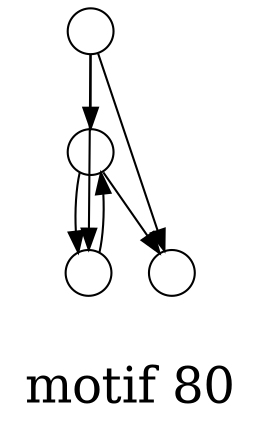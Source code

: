 /*****
motif 80
*****/

digraph G {
  graph [splines=false overlap=false]
  node  [shape=ellipse, width=0.3, height=0.3, label=""]
  0 ;
  1 ;
  2 ;
  3 ;
  0 -> 1;
  0 -> 2;
  0 -> 3;
  1 -> 2;
  1 -> 3;
  2 -> 1;
  label = "\nmotif 80\n";  fontsize=24;
}
